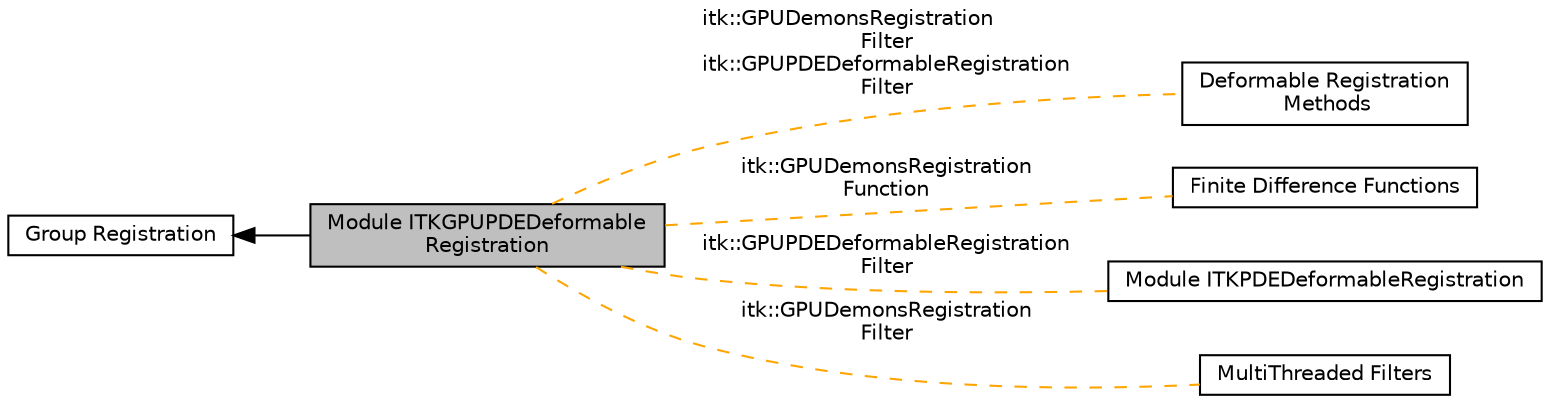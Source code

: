 digraph "Module ITKGPUPDEDeformableRegistration"
{
  edge [fontname="Helvetica",fontsize="10",labelfontname="Helvetica",labelfontsize="10"];
  node [fontname="Helvetica",fontsize="10",shape=box];
  rankdir=LR;
  Node3 [label="Deformable Registration\l Methods",height=0.2,width=0.4,color="black", fillcolor="white", style="filled",URL="$group__DeformableImageRegistration.html",tooltip=" "];
  Node5 [label="Finite Difference Functions",height=0.2,width=0.4,color="black", fillcolor="white", style="filled",URL="$group__FiniteDifferenceFunctions.html",tooltip=" "];
  Node2 [label="Group Registration",height=0.2,width=0.4,color="black", fillcolor="white", style="filled",URL="$group__Group-Registration.html",tooltip=" "];
  Node1 [label="Module ITKGPUPDEDeformable\lRegistration",height=0.2,width=0.4,color="black", fillcolor="grey75", style="filled", fontcolor="black",tooltip=" "];
  Node6 [label="Module ITKPDEDeformableRegistration",height=0.2,width=0.4,color="black", fillcolor="white", style="filled",URL="$group__ITKPDEDeformableRegistration.html",tooltip=" "];
  Node4 [label="MultiThreaded Filters",height=0.2,width=0.4,color="black", fillcolor="white", style="filled",URL="$group__MultiThreaded.html",tooltip=" "];
  Node2->Node1 [shape=plaintext, dir="back", style="solid"];
  Node1->Node3 [shape=plaintext, label="itk::GPUDemonsRegistration\lFilter\nitk::GPUPDEDeformableRegistration\lFilter", color="orange", dir="none", style="dashed"];
  Node1->Node4 [shape=plaintext, label="itk::GPUDemonsRegistration\lFilter", color="orange", dir="none", style="dashed"];
  Node1->Node5 [shape=plaintext, label="itk::GPUDemonsRegistration\lFunction", color="orange", dir="none", style="dashed"];
  Node1->Node6 [shape=plaintext, label="itk::GPUPDEDeformableRegistration\lFilter", color="orange", dir="none", style="dashed"];
}
